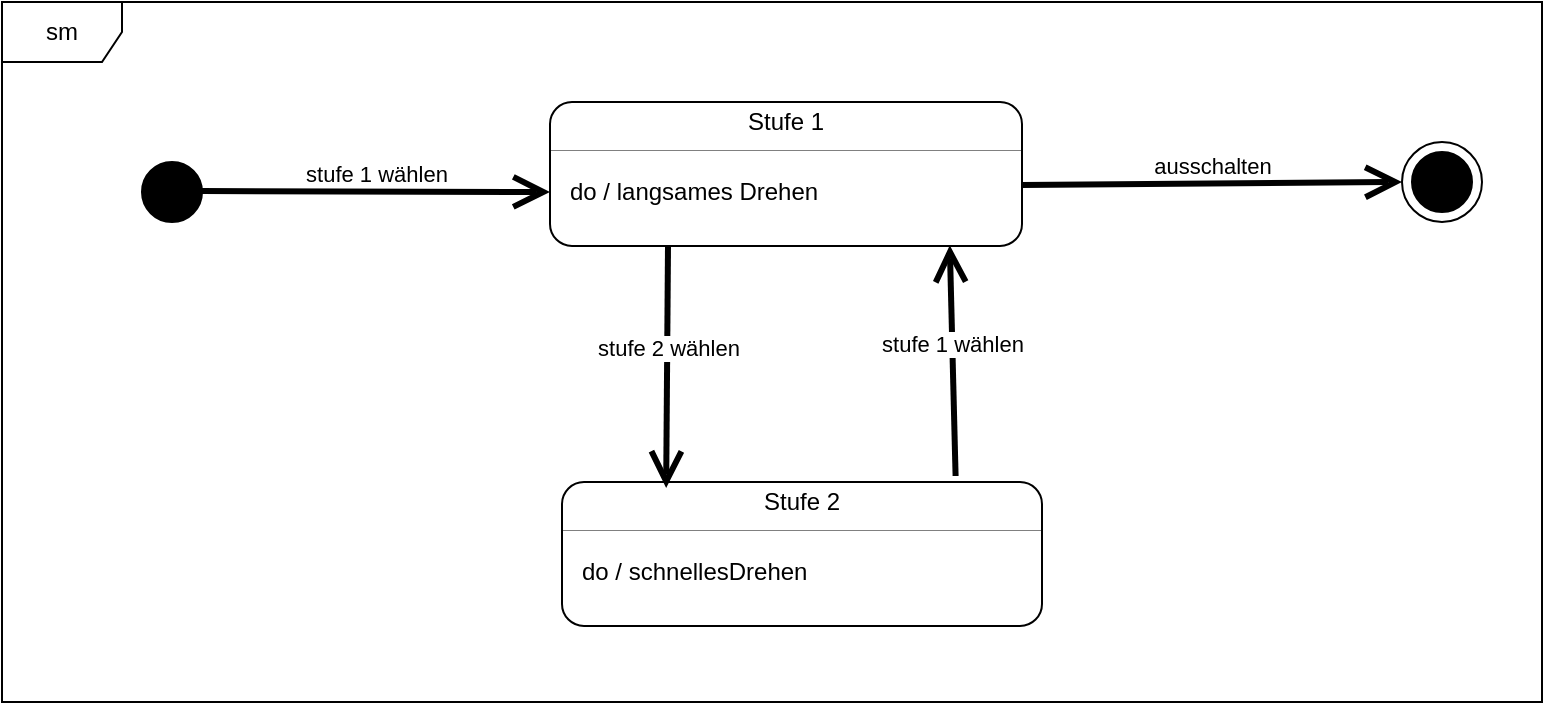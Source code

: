 <mxfile>
    <diagram id="wTlRWTGCIJM6rg0ZdpP8" name="Seite-1">
        <mxGraphModel dx="986" dy="354" grid="1" gridSize="10" guides="1" tooltips="1" connect="1" arrows="1" fold="1" page="1" pageScale="1" pageWidth="827" pageHeight="1169" math="0" shadow="0">
            <root>
                <mxCell id="0"/>
                <mxCell id="1" parent="0"/>
                <mxCell id="2" value="" style="fontStyle=1;align=center;verticalAlign=middle;childLayout=stackLayout;horizontal=1;horizontalStack=0;resizeParent=1;resizeParentMax=0;resizeLast=0;marginBottom=0;rounded=1;absoluteArcSize=1;arcSize=22;" vertex="1" parent="1">
                    <mxGeometry x="314" y="200" width="236" height="72" as="geometry"/>
                </mxCell>
                <mxCell id="3" value="Stufe 1" style="html=1;align=center;spacing=0;verticalAlign=middle;strokeColor=none;fillColor=none;whiteSpace=wrap;" vertex="1" parent="2">
                    <mxGeometry width="236" height="20" as="geometry"/>
                </mxCell>
                <mxCell id="4" value="" style="line;strokeWidth=0.25;fillColor=none;align=left;verticalAlign=middle;spacingTop=-1;spacingLeft=3;spacingRight=3;rotatable=0;labelPosition=right;points=[];portConstraint=eastwest;" vertex="1" parent="2">
                    <mxGeometry y="20" width="236" height="8" as="geometry"/>
                </mxCell>
                <mxCell id="5" value="" style="html=1;align=left;spacing=0;spacingLeft=10;verticalAlign=middle;strokeColor=none;fillColor=none;whiteSpace=wrap;" vertex="1" parent="2">
                    <mxGeometry y="28" width="236" height="10" as="geometry"/>
                </mxCell>
                <mxCell id="7" value="do / langsames Drehen" style="html=1;align=left;spacing=0;spacingLeft=10;verticalAlign=middle;strokeColor=none;fillColor=none;whiteSpace=wrap;" vertex="1" parent="2">
                    <mxGeometry y="38" width="236" height="14" as="geometry"/>
                </mxCell>
                <mxCell id="9" value="" style="html=1;align=left;spacing=0;spacingLeft=10;verticalAlign=middle;strokeColor=none;fillColor=none;whiteSpace=wrap;" vertex="1" parent="2">
                    <mxGeometry y="52" width="236" height="20" as="geometry"/>
                </mxCell>
                <mxCell id="11" value="" style="fontStyle=1;align=center;verticalAlign=middle;childLayout=stackLayout;horizontal=1;horizontalStack=0;resizeParent=1;resizeParentMax=0;resizeLast=0;marginBottom=0;rounded=1;absoluteArcSize=1;arcSize=22;" vertex="1" parent="1">
                    <mxGeometry x="320" y="390" width="240" height="72" as="geometry"/>
                </mxCell>
                <mxCell id="12" value="Stufe 2" style="html=1;align=center;spacing=0;verticalAlign=middle;strokeColor=none;fillColor=none;whiteSpace=wrap;" vertex="1" parent="11">
                    <mxGeometry width="240" height="20" as="geometry"/>
                </mxCell>
                <mxCell id="13" value="" style="line;strokeWidth=0.25;fillColor=none;align=left;verticalAlign=middle;spacingTop=-1;spacingLeft=3;spacingRight=3;rotatable=0;labelPosition=right;points=[];portConstraint=eastwest;" vertex="1" parent="11">
                    <mxGeometry y="20" width="240" height="8" as="geometry"/>
                </mxCell>
                <mxCell id="14" value="" style="html=1;align=left;spacing=0;spacingLeft=10;verticalAlign=middle;strokeColor=none;fillColor=none;whiteSpace=wrap;" vertex="1" parent="11">
                    <mxGeometry y="28" width="240" height="10" as="geometry"/>
                </mxCell>
                <mxCell id="16" value="do / schnellesDrehen" style="html=1;align=left;spacing=0;spacingLeft=10;verticalAlign=middle;strokeColor=none;fillColor=none;whiteSpace=wrap;" vertex="1" parent="11">
                    <mxGeometry y="38" width="240" height="14" as="geometry"/>
                </mxCell>
                <mxCell id="18" value="" style="html=1;align=left;spacing=0;spacingLeft=10;verticalAlign=middle;strokeColor=none;fillColor=none;whiteSpace=wrap;" vertex="1" parent="11">
                    <mxGeometry y="52" width="240" height="20" as="geometry"/>
                </mxCell>
                <mxCell id="19" value="" style="shape=ellipse;html=1;fillColor=strokeColor;fontSize=18;fontColor=#ffffff;" vertex="1" parent="1">
                    <mxGeometry x="110" y="230" width="30" height="30" as="geometry"/>
                </mxCell>
                <mxCell id="22" value="stufe 1 wählen" style="edgeStyle=none;html=1;endArrow=open;endSize=12;strokeWidth=3;verticalAlign=bottom;entryX=0;entryY=0.5;entryDx=0;entryDy=0;" edge="1" parent="1" target="7">
                    <mxGeometry width="160" relative="1" as="geometry">
                        <mxPoint x="140" y="244.5" as="sourcePoint"/>
                        <mxPoint x="300" y="244.5" as="targetPoint"/>
                        <mxPoint as="offset"/>
                    </mxGeometry>
                </mxCell>
                <mxCell id="23" value="ausschalten" style="edgeStyle=none;html=1;endArrow=open;endSize=12;strokeWidth=3;verticalAlign=bottom;exitX=1;exitY=0.25;exitDx=0;exitDy=0;entryX=0;entryY=0.5;entryDx=0;entryDy=0;entryPerimeter=0;" edge="1" parent="1" source="7" target="26">
                    <mxGeometry width="160" relative="1" as="geometry">
                        <mxPoint x="514" y="244.5" as="sourcePoint"/>
                        <mxPoint x="690" y="245" as="targetPoint"/>
                    </mxGeometry>
                </mxCell>
                <mxCell id="24" value="stufe 2 wählen" style="edgeStyle=none;html=1;endArrow=open;endSize=12;strokeWidth=3;verticalAlign=bottom;exitX=0.25;exitY=1;exitDx=0;exitDy=0;entryX=0.217;entryY=0.15;entryDx=0;entryDy=0;entryPerimeter=0;" edge="1" parent="1" source="9" target="12">
                    <mxGeometry width="160" relative="1" as="geometry">
                        <mxPoint x="420" y="320" as="sourcePoint"/>
                        <mxPoint x="580" y="320" as="targetPoint"/>
                    </mxGeometry>
                </mxCell>
                <mxCell id="25" value="stufe 1 wählen" style="edgeStyle=none;html=1;endArrow=open;endSize=12;strokeWidth=3;verticalAlign=bottom;exitX=0.82;exitY=-0.15;exitDx=0;exitDy=0;entryX=0.847;entryY=0.983;entryDx=0;entryDy=0;exitPerimeter=0;entryPerimeter=0;" edge="1" parent="1" source="12" target="9">
                    <mxGeometry width="160" relative="1" as="geometry">
                        <mxPoint x="420" y="320" as="sourcePoint"/>
                        <mxPoint x="580" y="320" as="targetPoint"/>
                    </mxGeometry>
                </mxCell>
                <mxCell id="26" value="" style="shape=mxgraph.sysml.actFinal;html=1;verticalLabelPosition=bottom;labelBackgroundColor=#ffffff;verticalAlign=top;" vertex="1" parent="1">
                    <mxGeometry x="740" y="220" width="40" height="40" as="geometry"/>
                </mxCell>
                <mxCell id="27" value="sm" style="shape=umlFrame;whiteSpace=wrap;html=1;pointerEvents=0;" vertex="1" parent="1">
                    <mxGeometry x="40" y="150" width="770" height="350" as="geometry"/>
                </mxCell>
            </root>
        </mxGraphModel>
    </diagram>
</mxfile>
